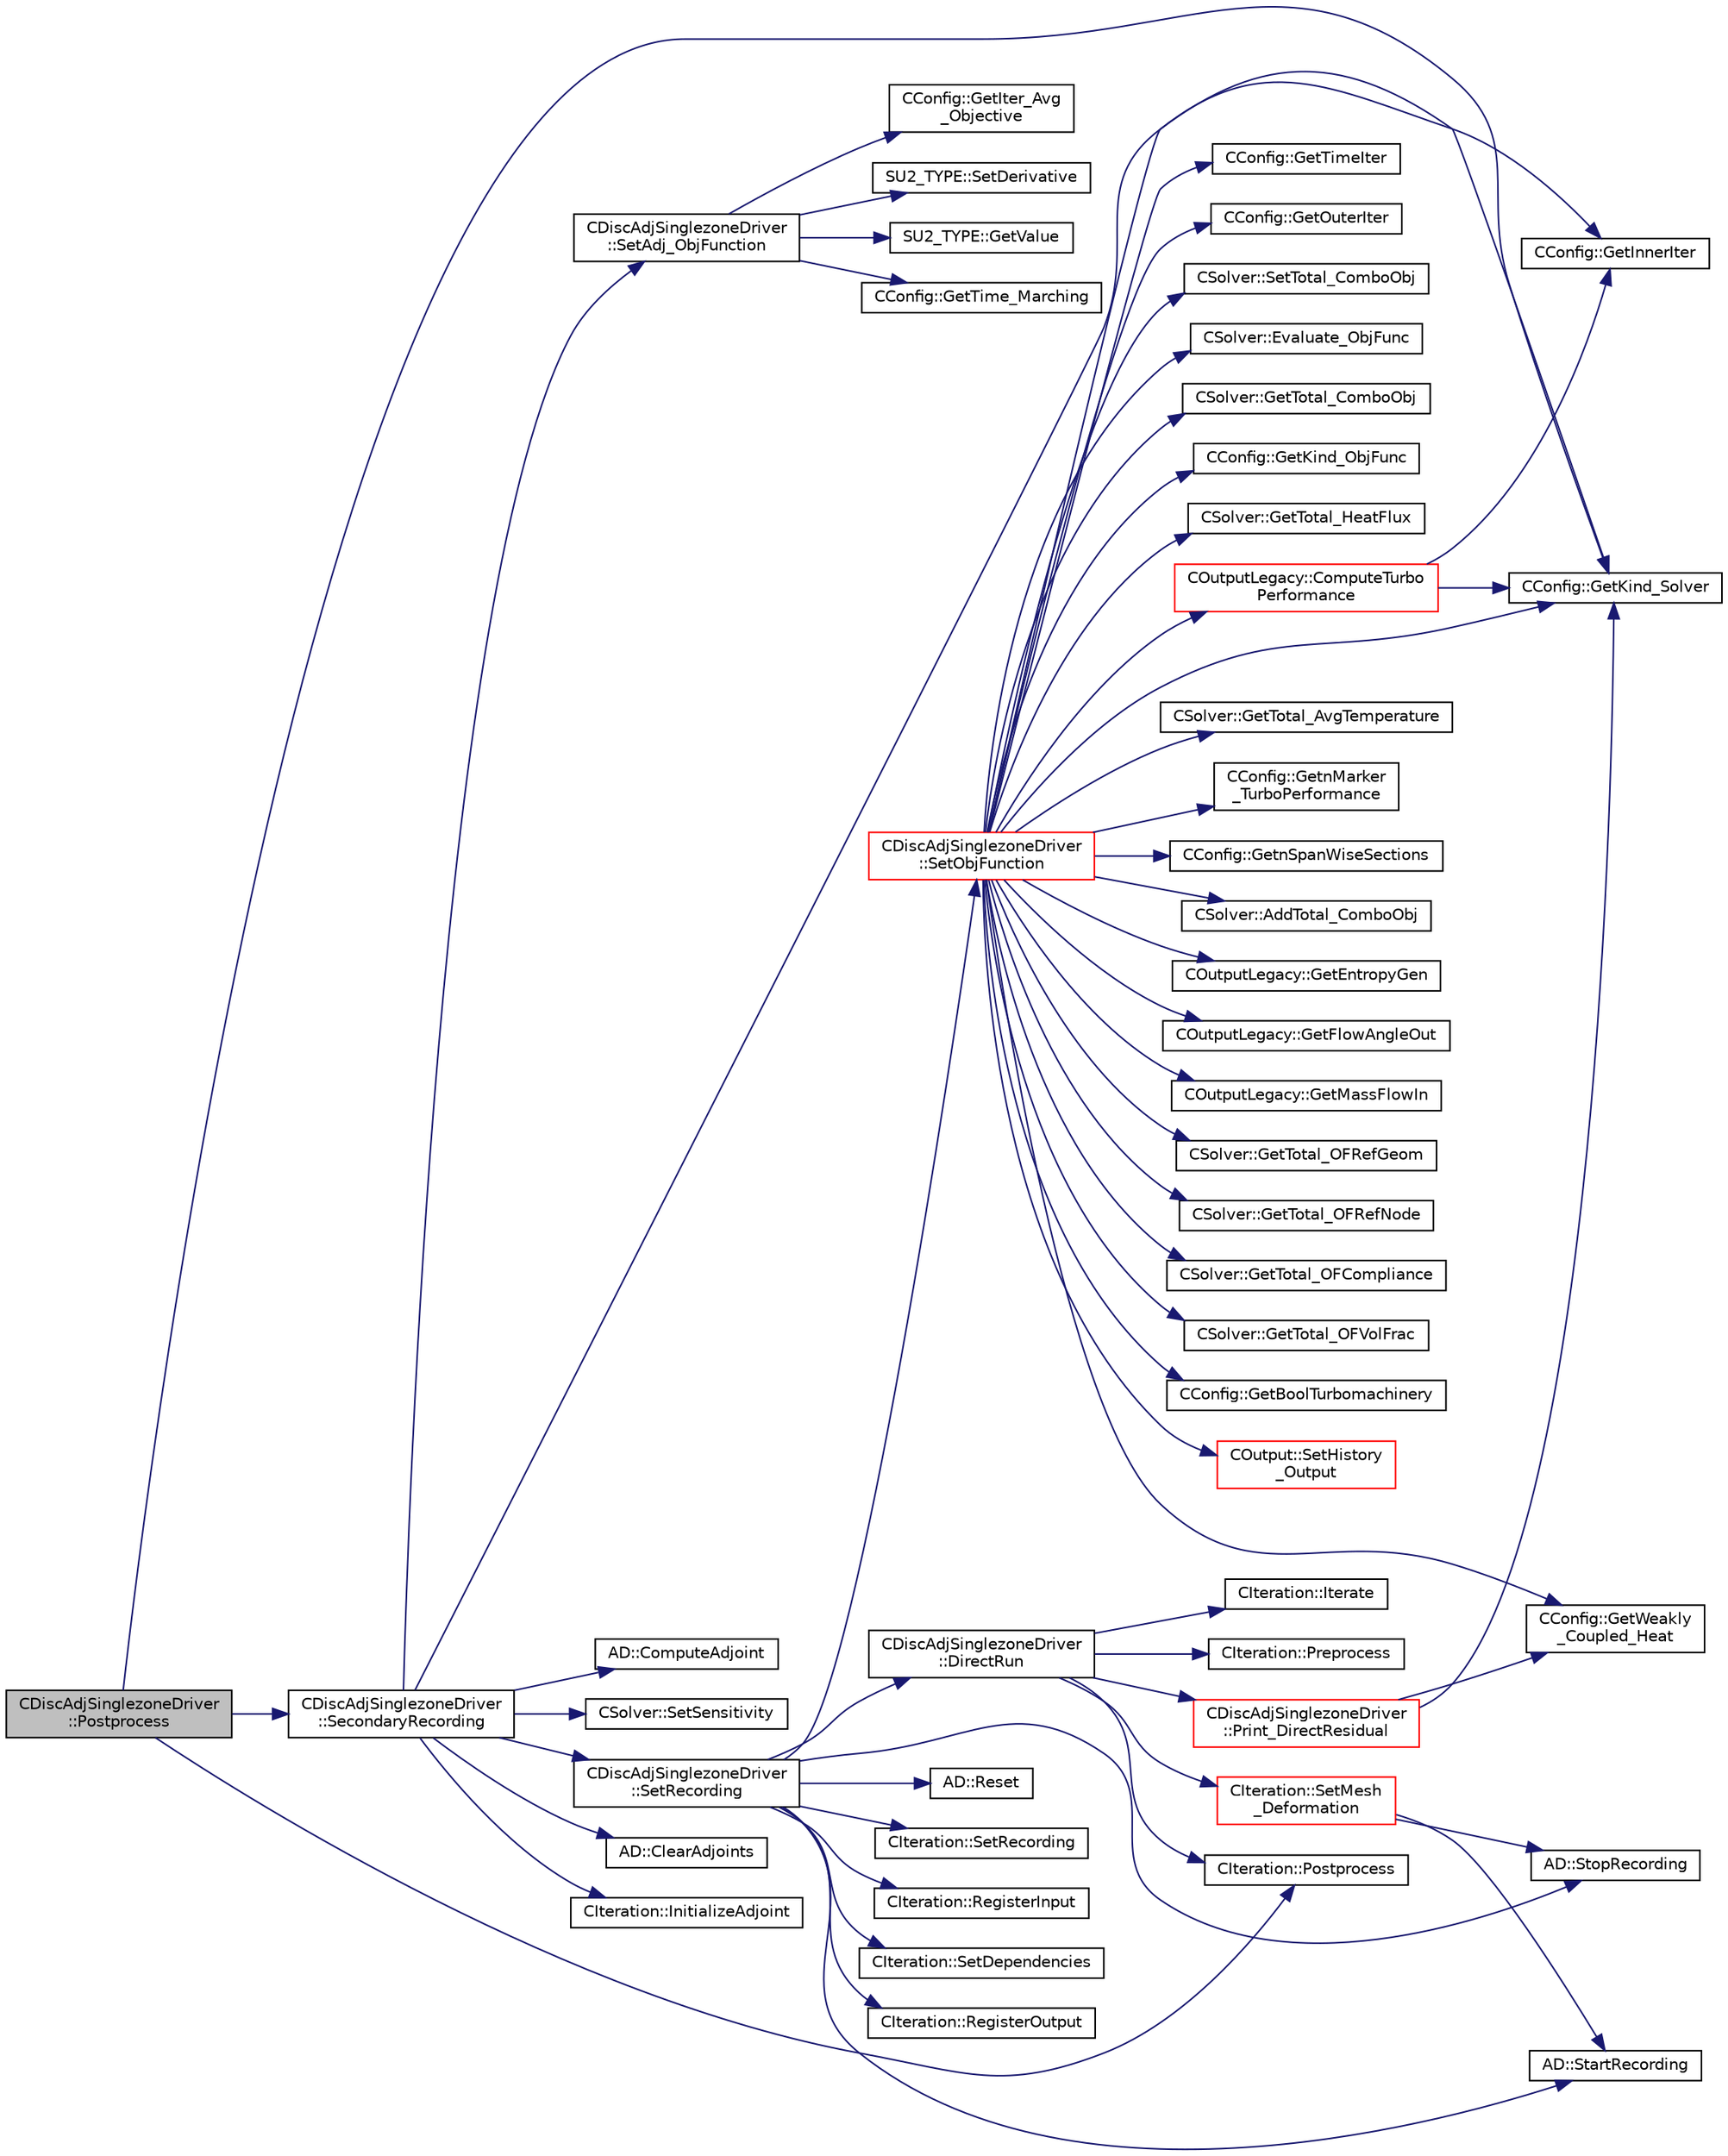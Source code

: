 digraph "CDiscAdjSinglezoneDriver::Postprocess"
{
  edge [fontname="Helvetica",fontsize="10",labelfontname="Helvetica",labelfontsize="10"];
  node [fontname="Helvetica",fontsize="10",shape=record];
  rankdir="LR";
  Node195 [label="CDiscAdjSinglezoneDriver\l::Postprocess",height=0.2,width=0.4,color="black", fillcolor="grey75", style="filled", fontcolor="black"];
  Node195 -> Node196 [color="midnightblue",fontsize="10",style="solid",fontname="Helvetica"];
  Node196 [label="CConfig::GetKind_Solver",height=0.2,width=0.4,color="black", fillcolor="white", style="filled",URL="$class_c_config.html#a0e2628fc803f14ec6179427ee02e8655",tooltip="Governing equations of the flow (it can be different from the run time equation). ..."];
  Node195 -> Node197 [color="midnightblue",fontsize="10",style="solid",fontname="Helvetica"];
  Node197 [label="CDiscAdjSinglezoneDriver\l::SecondaryRecording",height=0.2,width=0.4,color="black", fillcolor="white", style="filled",URL="$class_c_disc_adj_singlezone_driver.html#ad328a74dd89ed2e335b22c4bf2b53cb0",tooltip="Record the secondary computational path. "];
  Node197 -> Node198 [color="midnightblue",fontsize="10",style="solid",fontname="Helvetica"];
  Node198 [label="CDiscAdjSinglezoneDriver\l::SetRecording",height=0.2,width=0.4,color="black", fillcolor="white", style="filled",URL="$class_c_disc_adj_singlezone_driver.html#a7e519f0f189a3a102b0630edaaa9d233",tooltip="Record one iteration of a flow iteration in within multiple zones. "];
  Node198 -> Node199 [color="midnightblue",fontsize="10",style="solid",fontname="Helvetica"];
  Node199 [label="AD::Reset",height=0.2,width=0.4,color="black", fillcolor="white", style="filled",URL="$namespace_a_d.html#a410b9fd84f6a9a3b36c3def03c2baffe",tooltip="Reset the tape structure to be ready for a new recording. "];
  Node198 -> Node200 [color="midnightblue",fontsize="10",style="solid",fontname="Helvetica"];
  Node200 [label="CIteration::SetRecording",height=0.2,width=0.4,color="black", fillcolor="white", style="filled",URL="$class_c_iteration.html#a52b21a0b4c475bf291b8a88d9151cf21"];
  Node198 -> Node201 [color="midnightblue",fontsize="10",style="solid",fontname="Helvetica"];
  Node201 [label="AD::StartRecording",height=0.2,width=0.4,color="black", fillcolor="white", style="filled",URL="$namespace_a_d.html#aa411ae358859e654be30b522fdf7a7ba",tooltip="Start the recording of the operations and involved variables. If called, the computational graph of a..."];
  Node198 -> Node202 [color="midnightblue",fontsize="10",style="solid",fontname="Helvetica"];
  Node202 [label="CIteration::RegisterInput",height=0.2,width=0.4,color="black", fillcolor="white", style="filled",URL="$class_c_iteration.html#a063aed103d27d874f77108b0aacb2184"];
  Node198 -> Node203 [color="midnightblue",fontsize="10",style="solid",fontname="Helvetica"];
  Node203 [label="CIteration::SetDependencies",height=0.2,width=0.4,color="black", fillcolor="white", style="filled",URL="$class_c_iteration.html#a42e3b8a93935f00667e2e111e8f57bcb"];
  Node198 -> Node204 [color="midnightblue",fontsize="10",style="solid",fontname="Helvetica"];
  Node204 [label="CDiscAdjSinglezoneDriver\l::DirectRun",height=0.2,width=0.4,color="black", fillcolor="white", style="filled",URL="$class_c_disc_adj_singlezone_driver.html#a59918e5ae5359c05f4d1f7d934ecbe6f",tooltip="Run one iteration of the solver. "];
  Node204 -> Node205 [color="midnightblue",fontsize="10",style="solid",fontname="Helvetica"];
  Node205 [label="CIteration::SetMesh\l_Deformation",height=0.2,width=0.4,color="red", fillcolor="white", style="filled",URL="$class_c_iteration.html#a7bc004221a3dacd43e122779bd4e43b8",tooltip="Run the mesh deformation algorithms. "];
  Node205 -> Node209 [color="midnightblue",fontsize="10",style="solid",fontname="Helvetica"];
  Node209 [label="AD::StopRecording",height=0.2,width=0.4,color="black", fillcolor="white", style="filled",URL="$namespace_a_d.html#a97670077955608a47f6cc7ee3548e424",tooltip="Stops the recording of the operations and variables. "];
  Node205 -> Node201 [color="midnightblue",fontsize="10",style="solid",fontname="Helvetica"];
  Node204 -> Node212 [color="midnightblue",fontsize="10",style="solid",fontname="Helvetica"];
  Node212 [label="CIteration::Preprocess",height=0.2,width=0.4,color="black", fillcolor="white", style="filled",URL="$class_c_iteration.html#af1d75d5451aaca89dc18a7ce3dac1f0d",tooltip="A virtual member. "];
  Node204 -> Node213 [color="midnightblue",fontsize="10",style="solid",fontname="Helvetica"];
  Node213 [label="CIteration::Iterate",height=0.2,width=0.4,color="black", fillcolor="white", style="filled",URL="$class_c_iteration.html#ac2bfb6eea40949bb8c99db679ff8503e",tooltip="A virtual member. "];
  Node204 -> Node214 [color="midnightblue",fontsize="10",style="solid",fontname="Helvetica"];
  Node214 [label="CIteration::Postprocess",height=0.2,width=0.4,color="black", fillcolor="white", style="filled",URL="$class_c_iteration.html#aec4ebac21acef1f59bbf60f123d35c07",tooltip="A virtual member. "];
  Node204 -> Node215 [color="midnightblue",fontsize="10",style="solid",fontname="Helvetica"];
  Node215 [label="CDiscAdjSinglezoneDriver\l::Print_DirectResidual",height=0.2,width=0.4,color="red", fillcolor="white", style="filled",URL="$class_c_disc_adj_singlezone_driver.html#a35029eecec59cd17b9a6d307d2f9ccb7",tooltip="Print out the direct residuals. "];
  Node215 -> Node196 [color="midnightblue",fontsize="10",style="solid",fontname="Helvetica"];
  Node215 -> Node219 [color="midnightblue",fontsize="10",style="solid",fontname="Helvetica"];
  Node219 [label="CConfig::GetWeakly\l_Coupled_Heat",height=0.2,width=0.4,color="black", fillcolor="white", style="filled",URL="$class_c_config.html#adb13f6471b2c0bbef919ae9d8fe95f68",tooltip="Get the heat equation. "];
  Node198 -> Node221 [color="midnightblue",fontsize="10",style="solid",fontname="Helvetica"];
  Node221 [label="CIteration::RegisterOutput",height=0.2,width=0.4,color="black", fillcolor="white", style="filled",URL="$class_c_iteration.html#afa0f41e744773c4f3b25570938b722de"];
  Node198 -> Node222 [color="midnightblue",fontsize="10",style="solid",fontname="Helvetica"];
  Node222 [label="CDiscAdjSinglezoneDriver\l::SetObjFunction",height=0.2,width=0.4,color="red", fillcolor="white", style="filled",URL="$class_c_disc_adj_singlezone_driver.html#aea0513ac808106c6a92be610b3b17a6a",tooltip="Set the objective function. "];
  Node222 -> Node219 [color="midnightblue",fontsize="10",style="solid",fontname="Helvetica"];
  Node222 -> Node223 [color="midnightblue",fontsize="10",style="solid",fontname="Helvetica"];
  Node223 [label="CConfig::GetBoolTurbomachinery",height=0.2,width=0.4,color="black", fillcolor="white", style="filled",URL="$class_c_config.html#a5c0d08193d1a4f60421afc6dc7f6cc79",tooltip="Verify if there is Turbomachinery performance option specified from config file. "];
  Node222 -> Node224 [color="midnightblue",fontsize="10",style="solid",fontname="Helvetica"];
  Node224 [label="COutput::SetHistory\l_Output",height=0.2,width=0.4,color="red", fillcolor="white", style="filled",URL="$class_c_output.html#acf84143df1a158647605c980ecae2d7c",tooltip="Collects history data from the solvers, monitors the convergence and writes to screen and history fil..."];
  Node222 -> Node270 [color="midnightblue",fontsize="10",style="solid",fontname="Helvetica"];
  Node270 [label="CConfig::GetTimeIter",height=0.2,width=0.4,color="black", fillcolor="white", style="filled",URL="$class_c_config.html#aa659f28a1d71b0924944a9fb248e3d6e",tooltip="Get the current time iteration number. "];
  Node222 -> Node271 [color="midnightblue",fontsize="10",style="solid",fontname="Helvetica"];
  Node271 [label="CConfig::GetOuterIter",height=0.2,width=0.4,color="black", fillcolor="white", style="filled",URL="$class_c_config.html#a6e3d471764f8d56e1662bc3f14f70a70",tooltip="Get the current FSI iteration number. "];
  Node222 -> Node272 [color="midnightblue",fontsize="10",style="solid",fontname="Helvetica"];
  Node272 [label="CConfig::GetInnerIter",height=0.2,width=0.4,color="black", fillcolor="white", style="filled",URL="$class_c_config.html#afb04e3794a1a3cef3c5897f31f2efd2d",tooltip="Get the current FSI iteration number. "];
  Node222 -> Node196 [color="midnightblue",fontsize="10",style="solid",fontname="Helvetica"];
  Node222 -> Node273 [color="midnightblue",fontsize="10",style="solid",fontname="Helvetica"];
  Node273 [label="CSolver::SetTotal_ComboObj",height=0.2,width=0.4,color="black", fillcolor="white", style="filled",URL="$class_c_solver.html#aa24fe4180f508f22fd2bc07e182da3a1",tooltip="Set the total \"combo\" objective (weighted sum of other values). "];
  Node222 -> Node274 [color="midnightblue",fontsize="10",style="solid",fontname="Helvetica"];
  Node274 [label="CSolver::Evaluate_ObjFunc",height=0.2,width=0.4,color="black", fillcolor="white", style="filled",URL="$class_c_solver.html#a7b0af3d092975fccf357c9cc5867c01a",tooltip="Compute weighted-sum \"combo\" objective output. "];
  Node222 -> Node275 [color="midnightblue",fontsize="10",style="solid",fontname="Helvetica"];
  Node275 [label="CSolver::GetTotal_ComboObj",height=0.2,width=0.4,color="black", fillcolor="white", style="filled",URL="$class_c_solver.html#a234f0c31ae1324c6867cbdcb7a787831",tooltip="Provide the total \"combo\" objective (weighted sum of other values). "];
  Node222 -> Node276 [color="midnightblue",fontsize="10",style="solid",fontname="Helvetica"];
  Node276 [label="CConfig::GetKind_ObjFunc",height=0.2,width=0.4,color="black", fillcolor="white", style="filled",URL="$class_c_config.html#a2d4389021feaed9f2e62f0475f73a718",tooltip="Get the kind of objective function. There are several options: Drag coefficient, Lift coefficient..."];
  Node222 -> Node277 [color="midnightblue",fontsize="10",style="solid",fontname="Helvetica"];
  Node277 [label="CSolver::GetTotal_HeatFlux",height=0.2,width=0.4,color="black", fillcolor="white", style="filled",URL="$class_c_solver.html#a7832dc1d7ff189a14babfecde604529b",tooltip="A virtual member. "];
  Node222 -> Node278 [color="midnightblue",fontsize="10",style="solid",fontname="Helvetica"];
  Node278 [label="CSolver::GetTotal_AvgTemperature",height=0.2,width=0.4,color="black", fillcolor="white", style="filled",URL="$class_c_solver.html#a1a1e06ad7226b8983ee1d6852fce7708",tooltip="A virtual member. "];
  Node222 -> Node279 [color="midnightblue",fontsize="10",style="solid",fontname="Helvetica"];
  Node279 [label="COutputLegacy::ComputeTurbo\lPerformance",height=0.2,width=0.4,color="red", fillcolor="white", style="filled",URL="$class_c_output_legacy.html#a870a4170d6099c1f7c589596e20d2079",tooltip="Compute . "];
  Node279 -> Node196 [color="midnightblue",fontsize="10",style="solid",fontname="Helvetica"];
  Node279 -> Node272 [color="midnightblue",fontsize="10",style="solid",fontname="Helvetica"];
  Node222 -> Node323 [color="midnightblue",fontsize="10",style="solid",fontname="Helvetica"];
  Node323 [label="CConfig::GetnMarker\l_TurboPerformance",height=0.2,width=0.4,color="black", fillcolor="white", style="filled",URL="$class_c_config.html#a9a665d90306ed49db16ac85e4d7acbb4",tooltip="number Turbomachinery performance option specified from config file. "];
  Node222 -> Node324 [color="midnightblue",fontsize="10",style="solid",fontname="Helvetica"];
  Node324 [label="CConfig::GetnSpanWiseSections",height=0.2,width=0.4,color="black", fillcolor="white", style="filled",URL="$class_c_config.html#a2afa29aab61d4f49387cec759b7735ea",tooltip="number span-wise sections to compute 3D BC and performance for turbomachinery. "];
  Node222 -> Node325 [color="midnightblue",fontsize="10",style="solid",fontname="Helvetica"];
  Node325 [label="CSolver::AddTotal_ComboObj",height=0.2,width=0.4,color="black", fillcolor="white", style="filled",URL="$class_c_solver.html#a10d46c06935e9e8124f3a5f13e77c431",tooltip="Add to the value of the total &#39;combo&#39; objective. "];
  Node222 -> Node326 [color="midnightblue",fontsize="10",style="solid",fontname="Helvetica"];
  Node326 [label="COutputLegacy::GetEntropyGen",height=0.2,width=0.4,color="black", fillcolor="white", style="filled",URL="$class_c_output_legacy.html#a7c6d3ddaaa43eeabdb7772de1caa8fbd",tooltip="Give the Entropy Generation performance parameters for turbomachinery. "];
  Node222 -> Node327 [color="midnightblue",fontsize="10",style="solid",fontname="Helvetica"];
  Node327 [label="COutputLegacy::GetFlowAngleOut",height=0.2,width=0.4,color="black", fillcolor="white", style="filled",URL="$class_c_output_legacy.html#a0e87919103e5c9da28588444f0feef29",tooltip="Give the Entropy Generation performance parameters for turbomachinery. "];
  Node222 -> Node328 [color="midnightblue",fontsize="10",style="solid",fontname="Helvetica"];
  Node328 [label="COutputLegacy::GetMassFlowIn",height=0.2,width=0.4,color="black", fillcolor="white", style="filled",URL="$class_c_output_legacy.html#a491cb668b7ce830ddb3527fbb8343217",tooltip="Give the Entropy Generation performance parameters for turbomachinery. "];
  Node222 -> Node329 [color="midnightblue",fontsize="10",style="solid",fontname="Helvetica"];
  Node329 [label="CSolver::GetTotal_OFRefGeom",height=0.2,width=0.4,color="black", fillcolor="white", style="filled",URL="$class_c_solver.html#a79e789306623dd2a3e0f735dd3edea8c",tooltip="A virtual member. "];
  Node222 -> Node330 [color="midnightblue",fontsize="10",style="solid",fontname="Helvetica"];
  Node330 [label="CSolver::GetTotal_OFRefNode",height=0.2,width=0.4,color="black", fillcolor="white", style="filled",URL="$class_c_solver.html#aefa81e3179719a7426544a5528220d4b",tooltip="A virtual member. "];
  Node222 -> Node331 [color="midnightblue",fontsize="10",style="solid",fontname="Helvetica"];
  Node331 [label="CSolver::GetTotal_OFCompliance",height=0.2,width=0.4,color="black", fillcolor="white", style="filled",URL="$class_c_solver.html#a8a3329873d318b9379def3efbf44fc82",tooltip="A virtual member. "];
  Node222 -> Node332 [color="midnightblue",fontsize="10",style="solid",fontname="Helvetica"];
  Node332 [label="CSolver::GetTotal_OFVolFrac",height=0.2,width=0.4,color="black", fillcolor="white", style="filled",URL="$class_c_solver.html#a4f0a727235cf3883ddb81f8f014056da",tooltip="A virtual member. "];
  Node198 -> Node209 [color="midnightblue",fontsize="10",style="solid",fontname="Helvetica"];
  Node197 -> Node334 [color="midnightblue",fontsize="10",style="solid",fontname="Helvetica"];
  Node334 [label="CIteration::InitializeAdjoint",height=0.2,width=0.4,color="black", fillcolor="white", style="filled",URL="$class_c_iteration.html#a18fa7f7314e6b88f8c69e4fee4ba0f11"];
  Node197 -> Node335 [color="midnightblue",fontsize="10",style="solid",fontname="Helvetica"];
  Node335 [label="CDiscAdjSinglezoneDriver\l::SetAdj_ObjFunction",height=0.2,width=0.4,color="black", fillcolor="white", style="filled",URL="$class_c_disc_adj_singlezone_driver.html#a0571875142f9cd223d696bc10d4d1c9e",tooltip="Initialize the adjoint value of the objective function. "];
  Node335 -> Node336 [color="midnightblue",fontsize="10",style="solid",fontname="Helvetica"];
  Node336 [label="CConfig::GetTime_Marching",height=0.2,width=0.4,color="black", fillcolor="white", style="filled",URL="$class_c_config.html#a864d499ce740184803607801c47abda7",tooltip="Provides information about the time integration, and change the write in the output files information..."];
  Node335 -> Node337 [color="midnightblue",fontsize="10",style="solid",fontname="Helvetica"];
  Node337 [label="CConfig::GetIter_Avg\l_Objective",height=0.2,width=0.4,color="black", fillcolor="white", style="filled",URL="$class_c_config.html#a1d97a136e08304093305b613ec9d9ba3",tooltip="Number of iterations to average (reverse time integration). "];
  Node335 -> Node338 [color="midnightblue",fontsize="10",style="solid",fontname="Helvetica"];
  Node338 [label="SU2_TYPE::SetDerivative",height=0.2,width=0.4,color="black", fillcolor="white", style="filled",URL="$namespace_s_u2___t_y_p_e.html#a0d7db8cc5630100477a515061684a341",tooltip="Set the derivative value of the datatype (needs to be implemented for each new type). "];
  Node335 -> Node266 [color="midnightblue",fontsize="10",style="solid",fontname="Helvetica"];
  Node266 [label="SU2_TYPE::GetValue",height=0.2,width=0.4,color="black", fillcolor="white", style="filled",URL="$namespace_s_u2___t_y_p_e.html#a0ed43473f5a450ce028d088427bf10cb",tooltip="Get the (primitive) value of the datatype (needs to be implemented for each new type). "];
  Node197 -> Node339 [color="midnightblue",fontsize="10",style="solid",fontname="Helvetica"];
  Node339 [label="AD::ComputeAdjoint",height=0.2,width=0.4,color="black", fillcolor="white", style="filled",URL="$namespace_a_d.html#a02ec06d93629cdd0724d268318d4dfe7",tooltip="Computes the adjoints, i.e. the derivatives of the output with respect to the input variables..."];
  Node197 -> Node196 [color="midnightblue",fontsize="10",style="solid",fontname="Helvetica"];
  Node197 -> Node340 [color="midnightblue",fontsize="10",style="solid",fontname="Helvetica"];
  Node340 [label="CSolver::SetSensitivity",height=0.2,width=0.4,color="black", fillcolor="white", style="filled",URL="$class_c_solver.html#a4c0fe1e101849641a66d6b9c1d9a935b",tooltip="A virtual member. Extract and set the geometrical sensitivity. "];
  Node197 -> Node341 [color="midnightblue",fontsize="10",style="solid",fontname="Helvetica"];
  Node341 [label="AD::ClearAdjoints",height=0.2,width=0.4,color="black", fillcolor="white", style="filled",URL="$namespace_a_d.html#a6ccf47c72e8115f9e31054b4c06271c4",tooltip="Clears the currently stored adjoints but keeps the computational graph. "];
  Node195 -> Node214 [color="midnightblue",fontsize="10",style="solid",fontname="Helvetica"];
}
